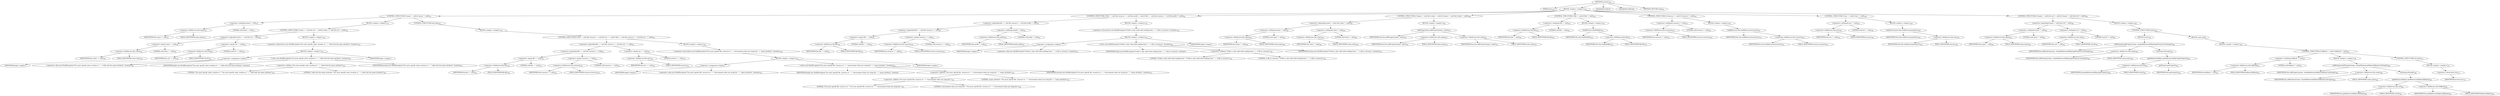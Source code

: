digraph "execute" {  
"408" [label = <(METHOD,execute)<SUB>326</SUB>> ]
"38" [label = <(PARAM,this)<SUB>326</SUB>> ]
"409" [label = <(BLOCK,&lt;empty&gt;,&lt;empty&gt;)<SUB>326</SUB>> ]
"410" [label = <(CONTROL_STRUCTURE,if (name != null),if (name != null))<SUB>327</SUB>> ]
"411" [label = <(&lt;operator&gt;.notEquals,name != null)<SUB>327</SUB>> ]
"412" [label = <(&lt;operator&gt;.fieldAccess,this.name)<SUB>327</SUB>> ]
"413" [label = <(IDENTIFIER,this,name != null)<SUB>327</SUB>> ]
"414" [label = <(FIELD_IDENTIFIER,name,name)<SUB>327</SUB>> ]
"415" [label = <(LITERAL,null,name != null)<SUB>327</SUB>> ]
"416" [label = <(BLOCK,&lt;empty&gt;,&lt;empty&gt;)<SUB>327</SUB>> ]
"417" [label = <(CONTROL_STRUCTURE,if (value == null &amp;&amp; ref == null),if (value == null &amp;&amp; ref == null))<SUB>328</SUB>> ]
"418" [label = <(&lt;operator&gt;.logicalAnd,value == null &amp;&amp; ref == null)<SUB>328</SUB>> ]
"419" [label = <(&lt;operator&gt;.equals,value == null)<SUB>328</SUB>> ]
"420" [label = <(&lt;operator&gt;.fieldAccess,this.value)<SUB>328</SUB>> ]
"421" [label = <(IDENTIFIER,this,value == null)<SUB>328</SUB>> ]
"422" [label = <(FIELD_IDENTIFIER,value,value)<SUB>328</SUB>> ]
"423" [label = <(LITERAL,null,value == null)<SUB>328</SUB>> ]
"424" [label = <(&lt;operator&gt;.equals,ref == null)<SUB>328</SUB>> ]
"425" [label = <(&lt;operator&gt;.fieldAccess,this.ref)<SUB>328</SUB>> ]
"426" [label = <(IDENTIFIER,this,ref == null)<SUB>328</SUB>> ]
"427" [label = <(FIELD_IDENTIFIER,ref,ref)<SUB>328</SUB>> ]
"428" [label = <(LITERAL,null,ref == null)<SUB>328</SUB>> ]
"429" [label = <(BLOCK,&lt;empty&gt;,&lt;empty&gt;)<SUB>328</SUB>> ]
"430" [label = <(&lt;operator&gt;.throw,throw new BuildException(&quot;You must specify value, location or &quot; + &quot;refid with the name attribute&quot;, location);)<SUB>329</SUB>> ]
"431" [label = <(BLOCK,&lt;empty&gt;,&lt;empty&gt;)<SUB>329</SUB>> ]
"432" [label = <(&lt;operator&gt;.assignment,&lt;empty&gt;)> ]
"433" [label = <(IDENTIFIER,$obj1,&lt;empty&gt;)> ]
"434" [label = <(&lt;operator&gt;.alloc,new BuildException(&quot;You must specify value, location or &quot; + &quot;refid with the name attribute&quot;, location))<SUB>329</SUB>> ]
"435" [label = <(&lt;init&gt;,new BuildException(&quot;You must specify value, location or &quot; + &quot;refid with the name attribute&quot;, location))<SUB>329</SUB>> ]
"436" [label = <(IDENTIFIER,$obj1,new BuildException(&quot;You must specify value, location or &quot; + &quot;refid with the name attribute&quot;, location))> ]
"437" [label = <(&lt;operator&gt;.addition,&quot;You must specify value, location or &quot; + &quot;refid with the name attribute&quot;)<SUB>329</SUB>> ]
"438" [label = <(LITERAL,&quot;You must specify value, location or &quot;,&quot;You must specify value, location or &quot; + &quot;refid with the name attribute&quot;)<SUB>329</SUB>> ]
"439" [label = <(LITERAL,&quot;refid with the name attribute&quot;,&quot;You must specify value, location or &quot; + &quot;refid with the name attribute&quot;)<SUB>330</SUB>> ]
"440" [label = <(IDENTIFIER,location,new BuildException(&quot;You must specify value, location or &quot; + &quot;refid with the name attribute&quot;, location))<SUB>331</SUB>> ]
"441" [label = <(IDENTIFIER,$obj1,&lt;empty&gt;)> ]
"442" [label = <(CONTROL_STRUCTURE,else,else)<SUB>333</SUB>> ]
"443" [label = <(BLOCK,&lt;empty&gt;,&lt;empty&gt;)<SUB>333</SUB>> ]
"444" [label = <(CONTROL_STRUCTURE,if (file == null &amp;&amp; resource == null &amp;&amp; env == null),if (file == null &amp;&amp; resource == null &amp;&amp; env == null))<SUB>334</SUB>> ]
"445" [label = <(&lt;operator&gt;.logicalAnd,file == null &amp;&amp; resource == null &amp;&amp; env == null)<SUB>334</SUB>> ]
"446" [label = <(&lt;operator&gt;.logicalAnd,file == null &amp;&amp; resource == null)<SUB>334</SUB>> ]
"447" [label = <(&lt;operator&gt;.equals,file == null)<SUB>334</SUB>> ]
"448" [label = <(&lt;operator&gt;.fieldAccess,this.file)<SUB>334</SUB>> ]
"449" [label = <(IDENTIFIER,this,file == null)<SUB>334</SUB>> ]
"450" [label = <(FIELD_IDENTIFIER,file,file)<SUB>334</SUB>> ]
"451" [label = <(LITERAL,null,file == null)<SUB>334</SUB>> ]
"452" [label = <(&lt;operator&gt;.equals,resource == null)<SUB>334</SUB>> ]
"453" [label = <(&lt;operator&gt;.fieldAccess,this.resource)<SUB>334</SUB>> ]
"454" [label = <(IDENTIFIER,this,resource == null)<SUB>334</SUB>> ]
"455" [label = <(FIELD_IDENTIFIER,resource,resource)<SUB>334</SUB>> ]
"456" [label = <(LITERAL,null,resource == null)<SUB>334</SUB>> ]
"457" [label = <(&lt;operator&gt;.equals,env == null)<SUB>334</SUB>> ]
"458" [label = <(&lt;operator&gt;.fieldAccess,this.env)<SUB>334</SUB>> ]
"459" [label = <(IDENTIFIER,this,env == null)<SUB>334</SUB>> ]
"460" [label = <(FIELD_IDENTIFIER,env,env)<SUB>334</SUB>> ]
"461" [label = <(LITERAL,null,env == null)<SUB>334</SUB>> ]
"462" [label = <(BLOCK,&lt;empty&gt;,&lt;empty&gt;)<SUB>334</SUB>> ]
"463" [label = <(&lt;operator&gt;.throw,throw new BuildException(&quot;You must specify file, resource or &quot; + &quot;environment when not using the &quot; + &quot;name attribute&quot;, location);)<SUB>335</SUB>> ]
"464" [label = <(BLOCK,&lt;empty&gt;,&lt;empty&gt;)<SUB>335</SUB>> ]
"465" [label = <(&lt;operator&gt;.assignment,&lt;empty&gt;)> ]
"466" [label = <(IDENTIFIER,$obj2,&lt;empty&gt;)> ]
"467" [label = <(&lt;operator&gt;.alloc,new BuildException(&quot;You must specify file, resource or &quot; + &quot;environment when not using the &quot; + &quot;name attribute&quot;, location))<SUB>335</SUB>> ]
"468" [label = <(&lt;init&gt;,new BuildException(&quot;You must specify file, resource or &quot; + &quot;environment when not using the &quot; + &quot;name attribute&quot;, location))<SUB>335</SUB>> ]
"469" [label = <(IDENTIFIER,$obj2,new BuildException(&quot;You must specify file, resource or &quot; + &quot;environment when not using the &quot; + &quot;name attribute&quot;, location))> ]
"470" [label = <(&lt;operator&gt;.addition,&quot;You must specify file, resource or &quot; + &quot;environment when not using the &quot; + &quot;name attribute&quot;)<SUB>335</SUB>> ]
"471" [label = <(&lt;operator&gt;.addition,&quot;You must specify file, resource or &quot; + &quot;environment when not using the &quot;)<SUB>335</SUB>> ]
"472" [label = <(LITERAL,&quot;You must specify file, resource or &quot;,&quot;You must specify file, resource or &quot; + &quot;environment when not using the &quot;)<SUB>335</SUB>> ]
"473" [label = <(LITERAL,&quot;environment when not using the &quot;,&quot;You must specify file, resource or &quot; + &quot;environment when not using the &quot;)<SUB>336</SUB>> ]
"474" [label = <(LITERAL,&quot;name attribute&quot;,&quot;You must specify file, resource or &quot; + &quot;environment when not using the &quot; + &quot;name attribute&quot;)<SUB>337</SUB>> ]
"475" [label = <(IDENTIFIER,location,new BuildException(&quot;You must specify file, resource or &quot; + &quot;environment when not using the &quot; + &quot;name attribute&quot;, location))<SUB>337</SUB>> ]
"476" [label = <(IDENTIFIER,$obj2,&lt;empty&gt;)> ]
"477" [label = <(CONTROL_STRUCTURE,if (file == null &amp;&amp; resource == null &amp;&amp; prefix != null),if (file == null &amp;&amp; resource == null &amp;&amp; prefix != null))<SUB>341</SUB>> ]
"478" [label = <(&lt;operator&gt;.logicalAnd,file == null &amp;&amp; resource == null &amp;&amp; prefix != null)<SUB>341</SUB>> ]
"479" [label = <(&lt;operator&gt;.logicalAnd,file == null &amp;&amp; resource == null)<SUB>341</SUB>> ]
"480" [label = <(&lt;operator&gt;.equals,file == null)<SUB>341</SUB>> ]
"481" [label = <(&lt;operator&gt;.fieldAccess,this.file)<SUB>341</SUB>> ]
"482" [label = <(IDENTIFIER,this,file == null)<SUB>341</SUB>> ]
"483" [label = <(FIELD_IDENTIFIER,file,file)<SUB>341</SUB>> ]
"484" [label = <(LITERAL,null,file == null)<SUB>341</SUB>> ]
"485" [label = <(&lt;operator&gt;.equals,resource == null)<SUB>341</SUB>> ]
"486" [label = <(&lt;operator&gt;.fieldAccess,this.resource)<SUB>341</SUB>> ]
"487" [label = <(IDENTIFIER,this,resource == null)<SUB>341</SUB>> ]
"488" [label = <(FIELD_IDENTIFIER,resource,resource)<SUB>341</SUB>> ]
"489" [label = <(LITERAL,null,resource == null)<SUB>341</SUB>> ]
"490" [label = <(&lt;operator&gt;.notEquals,prefix != null)<SUB>341</SUB>> ]
"491" [label = <(&lt;operator&gt;.fieldAccess,this.prefix)<SUB>341</SUB>> ]
"492" [label = <(IDENTIFIER,this,prefix != null)<SUB>341</SUB>> ]
"493" [label = <(FIELD_IDENTIFIER,prefix,prefix)<SUB>341</SUB>> ]
"494" [label = <(LITERAL,null,prefix != null)<SUB>341</SUB>> ]
"495" [label = <(BLOCK,&lt;empty&gt;,&lt;empty&gt;)<SUB>341</SUB>> ]
"496" [label = <(&lt;operator&gt;.throw,throw new BuildException(&quot;Prefix is only valid when loading from &quot; + &quot;a file or resource&quot;, location);)<SUB>342</SUB>> ]
"497" [label = <(BLOCK,&lt;empty&gt;,&lt;empty&gt;)<SUB>342</SUB>> ]
"498" [label = <(&lt;operator&gt;.assignment,&lt;empty&gt;)> ]
"499" [label = <(IDENTIFIER,$obj3,&lt;empty&gt;)> ]
"500" [label = <(&lt;operator&gt;.alloc,new BuildException(&quot;Prefix is only valid when loading from &quot; + &quot;a file or resource&quot;, location))<SUB>342</SUB>> ]
"501" [label = <(&lt;init&gt;,new BuildException(&quot;Prefix is only valid when loading from &quot; + &quot;a file or resource&quot;, location))<SUB>342</SUB>> ]
"502" [label = <(IDENTIFIER,$obj3,new BuildException(&quot;Prefix is only valid when loading from &quot; + &quot;a file or resource&quot;, location))> ]
"503" [label = <(&lt;operator&gt;.addition,&quot;Prefix is only valid when loading from &quot; + &quot;a file or resource&quot;)<SUB>342</SUB>> ]
"504" [label = <(LITERAL,&quot;Prefix is only valid when loading from &quot;,&quot;Prefix is only valid when loading from &quot; + &quot;a file or resource&quot;)<SUB>342</SUB>> ]
"505" [label = <(LITERAL,&quot;a file or resource&quot;,&quot;Prefix is only valid when loading from &quot; + &quot;a file or resource&quot;)<SUB>343</SUB>> ]
"506" [label = <(IDENTIFIER,location,new BuildException(&quot;Prefix is only valid when loading from &quot; + &quot;a file or resource&quot;, location))<SUB>343</SUB>> ]
"507" [label = <(IDENTIFIER,$obj3,&lt;empty&gt;)> ]
"508" [label = <(CONTROL_STRUCTURE,if ((name != null) &amp;&amp; (value != null)),if ((name != null) &amp;&amp; (value != null)))<SUB>346</SUB>> ]
"509" [label = <(&lt;operator&gt;.logicalAnd,(name != null) &amp;&amp; (value != null))<SUB>346</SUB>> ]
"510" [label = <(&lt;operator&gt;.notEquals,name != null)<SUB>346</SUB>> ]
"511" [label = <(&lt;operator&gt;.fieldAccess,this.name)<SUB>346</SUB>> ]
"512" [label = <(IDENTIFIER,this,name != null)<SUB>346</SUB>> ]
"513" [label = <(FIELD_IDENTIFIER,name,name)<SUB>346</SUB>> ]
"514" [label = <(LITERAL,null,name != null)<SUB>346</SUB>> ]
"515" [label = <(&lt;operator&gt;.notEquals,value != null)<SUB>346</SUB>> ]
"516" [label = <(&lt;operator&gt;.fieldAccess,this.value)<SUB>346</SUB>> ]
"517" [label = <(IDENTIFIER,this,value != null)<SUB>346</SUB>> ]
"518" [label = <(FIELD_IDENTIFIER,value,value)<SUB>346</SUB>> ]
"519" [label = <(LITERAL,null,value != null)<SUB>346</SUB>> ]
"520" [label = <(BLOCK,&lt;empty&gt;,&lt;empty&gt;)<SUB>346</SUB>> ]
"521" [label = <(addProperty,this.addProperty(name, value))<SUB>347</SUB>> ]
"37" [label = <(IDENTIFIER,this,this.addProperty(name, value))<SUB>347</SUB>> ]
"522" [label = <(&lt;operator&gt;.fieldAccess,this.name)<SUB>347</SUB>> ]
"523" [label = <(IDENTIFIER,this,this.addProperty(name, value))<SUB>347</SUB>> ]
"524" [label = <(FIELD_IDENTIFIER,name,name)<SUB>347</SUB>> ]
"525" [label = <(&lt;operator&gt;.fieldAccess,this.value)<SUB>347</SUB>> ]
"526" [label = <(IDENTIFIER,this,this.addProperty(name, value))<SUB>347</SUB>> ]
"527" [label = <(FIELD_IDENTIFIER,value,value)<SUB>347</SUB>> ]
"528" [label = <(CONTROL_STRUCTURE,if (file != null),if (file != null))<SUB>350</SUB>> ]
"529" [label = <(&lt;operator&gt;.notEquals,file != null)<SUB>350</SUB>> ]
"530" [label = <(&lt;operator&gt;.fieldAccess,this.file)<SUB>350</SUB>> ]
"531" [label = <(IDENTIFIER,this,file != null)<SUB>350</SUB>> ]
"532" [label = <(FIELD_IDENTIFIER,file,file)<SUB>350</SUB>> ]
"533" [label = <(LITERAL,null,file != null)<SUB>350</SUB>> ]
"534" [label = <(BLOCK,&lt;empty&gt;,&lt;empty&gt;)<SUB>350</SUB>> ]
"535" [label = <(loadFile,this.loadFile(file))<SUB>351</SUB>> ]
"39" [label = <(IDENTIFIER,this,this.loadFile(file))<SUB>351</SUB>> ]
"536" [label = <(&lt;operator&gt;.fieldAccess,this.file)<SUB>351</SUB>> ]
"537" [label = <(IDENTIFIER,this,this.loadFile(file))<SUB>351</SUB>> ]
"538" [label = <(FIELD_IDENTIFIER,file,file)<SUB>351</SUB>> ]
"539" [label = <(CONTROL_STRUCTURE,if (resource != null),if (resource != null))<SUB>354</SUB>> ]
"540" [label = <(&lt;operator&gt;.notEquals,resource != null)<SUB>354</SUB>> ]
"541" [label = <(&lt;operator&gt;.fieldAccess,this.resource)<SUB>354</SUB>> ]
"542" [label = <(IDENTIFIER,this,resource != null)<SUB>354</SUB>> ]
"543" [label = <(FIELD_IDENTIFIER,resource,resource)<SUB>354</SUB>> ]
"544" [label = <(LITERAL,null,resource != null)<SUB>354</SUB>> ]
"545" [label = <(BLOCK,&lt;empty&gt;,&lt;empty&gt;)<SUB>354</SUB>> ]
"546" [label = <(loadResource,this.loadResource(resource))<SUB>355</SUB>> ]
"40" [label = <(IDENTIFIER,this,this.loadResource(resource))<SUB>355</SUB>> ]
"547" [label = <(&lt;operator&gt;.fieldAccess,this.resource)<SUB>355</SUB>> ]
"548" [label = <(IDENTIFIER,this,this.loadResource(resource))<SUB>355</SUB>> ]
"549" [label = <(FIELD_IDENTIFIER,resource,resource)<SUB>355</SUB>> ]
"550" [label = <(CONTROL_STRUCTURE,if (env != null),if (env != null))<SUB>358</SUB>> ]
"551" [label = <(&lt;operator&gt;.notEquals,env != null)<SUB>358</SUB>> ]
"552" [label = <(&lt;operator&gt;.fieldAccess,this.env)<SUB>358</SUB>> ]
"553" [label = <(IDENTIFIER,this,env != null)<SUB>358</SUB>> ]
"554" [label = <(FIELD_IDENTIFIER,env,env)<SUB>358</SUB>> ]
"555" [label = <(LITERAL,null,env != null)<SUB>358</SUB>> ]
"556" [label = <(BLOCK,&lt;empty&gt;,&lt;empty&gt;)<SUB>358</SUB>> ]
"557" [label = <(loadEnvironment,this.loadEnvironment(env))<SUB>359</SUB>> ]
"41" [label = <(IDENTIFIER,this,this.loadEnvironment(env))<SUB>359</SUB>> ]
"558" [label = <(&lt;operator&gt;.fieldAccess,this.env)<SUB>359</SUB>> ]
"559" [label = <(IDENTIFIER,this,this.loadEnvironment(env))<SUB>359</SUB>> ]
"560" [label = <(FIELD_IDENTIFIER,env,env)<SUB>359</SUB>> ]
"561" [label = <(CONTROL_STRUCTURE,if ((name != null) &amp;&amp; (ref != null)),if ((name != null) &amp;&amp; (ref != null)))<SUB>362</SUB>> ]
"562" [label = <(&lt;operator&gt;.logicalAnd,(name != null) &amp;&amp; (ref != null))<SUB>362</SUB>> ]
"563" [label = <(&lt;operator&gt;.notEquals,name != null)<SUB>362</SUB>> ]
"564" [label = <(&lt;operator&gt;.fieldAccess,this.name)<SUB>362</SUB>> ]
"565" [label = <(IDENTIFIER,this,name != null)<SUB>362</SUB>> ]
"566" [label = <(FIELD_IDENTIFIER,name,name)<SUB>362</SUB>> ]
"567" [label = <(LITERAL,null,name != null)<SUB>362</SUB>> ]
"568" [label = <(&lt;operator&gt;.notEquals,ref != null)<SUB>362</SUB>> ]
"569" [label = <(&lt;operator&gt;.fieldAccess,this.ref)<SUB>362</SUB>> ]
"570" [label = <(IDENTIFIER,this,ref != null)<SUB>362</SUB>> ]
"571" [label = <(FIELD_IDENTIFIER,ref,ref)<SUB>362</SUB>> ]
"572" [label = <(LITERAL,null,ref != null)<SUB>362</SUB>> ]
"573" [label = <(BLOCK,&lt;empty&gt;,&lt;empty&gt;)<SUB>362</SUB>> ]
"574" [label = <(CONTROL_STRUCTURE,try,try)<SUB>363</SUB>> ]
"575" [label = <(BLOCK,try,try)<SUB>363</SUB>> ]
"576" [label = <(addProperty,addProperty(name, ref.getReferencedObject(getProject()).toString()))<SUB>364</SUB>> ]
"43" [label = <(IDENTIFIER,this,addProperty(name, ref.getReferencedObject(getProject()).toString()))<SUB>364</SUB>> ]
"577" [label = <(&lt;operator&gt;.fieldAccess,this.name)<SUB>364</SUB>> ]
"578" [label = <(IDENTIFIER,this,addProperty(name, ref.getReferencedObject(getProject()).toString()))<SUB>364</SUB>> ]
"579" [label = <(FIELD_IDENTIFIER,name,name)<SUB>364</SUB>> ]
"580" [label = <(toString,toString())<SUB>365</SUB>> ]
"581" [label = <(getReferencedObject,getReferencedObject(getProject()))<SUB>365</SUB>> ]
"582" [label = <(&lt;operator&gt;.fieldAccess,this.ref)<SUB>365</SUB>> ]
"583" [label = <(IDENTIFIER,this,getReferencedObject(getProject()))<SUB>365</SUB>> ]
"584" [label = <(FIELD_IDENTIFIER,ref,ref)<SUB>365</SUB>> ]
"585" [label = <(getProject,getProject())<SUB>365</SUB>> ]
"42" [label = <(IDENTIFIER,this,getProject())<SUB>365</SUB>> ]
"586" [label = <(BLOCK,catch,catch)> ]
"587" [label = <(BLOCK,&lt;empty&gt;,&lt;empty&gt;)<SUB>366</SUB>> ]
"588" [label = <(CONTROL_STRUCTURE,if (fallback != null),if (fallback != null))<SUB>367</SUB>> ]
"589" [label = <(&lt;operator&gt;.notEquals,fallback != null)<SUB>367</SUB>> ]
"590" [label = <(&lt;operator&gt;.fieldAccess,this.fallback)<SUB>367</SUB>> ]
"591" [label = <(IDENTIFIER,this,fallback != null)<SUB>367</SUB>> ]
"592" [label = <(FIELD_IDENTIFIER,fallback,fallback)<SUB>367</SUB>> ]
"593" [label = <(LITERAL,null,fallback != null)<SUB>367</SUB>> ]
"594" [label = <(BLOCK,&lt;empty&gt;,&lt;empty&gt;)<SUB>367</SUB>> ]
"595" [label = <(addProperty,addProperty(name, ref.getReferencedObject(fallback).toString()))<SUB>368</SUB>> ]
"44" [label = <(IDENTIFIER,this,addProperty(name, ref.getReferencedObject(fallback).toString()))<SUB>368</SUB>> ]
"596" [label = <(&lt;operator&gt;.fieldAccess,this.name)<SUB>368</SUB>> ]
"597" [label = <(IDENTIFIER,this,addProperty(name, ref.getReferencedObject(fallback).toString()))<SUB>368</SUB>> ]
"598" [label = <(FIELD_IDENTIFIER,name,name)<SUB>368</SUB>> ]
"599" [label = <(toString,toString())<SUB>369</SUB>> ]
"600" [label = <(getReferencedObject,getReferencedObject(fallback))<SUB>369</SUB>> ]
"601" [label = <(&lt;operator&gt;.fieldAccess,this.ref)<SUB>369</SUB>> ]
"602" [label = <(IDENTIFIER,this,getReferencedObject(fallback))<SUB>369</SUB>> ]
"603" [label = <(FIELD_IDENTIFIER,ref,ref)<SUB>369</SUB>> ]
"604" [label = <(&lt;operator&gt;.fieldAccess,this.fallback)<SUB>369</SUB>> ]
"605" [label = <(IDENTIFIER,this,getReferencedObject(fallback))<SUB>369</SUB>> ]
"606" [label = <(FIELD_IDENTIFIER,fallback,fallback)<SUB>369</SUB>> ]
"607" [label = <(CONTROL_STRUCTURE,else,else)<SUB>370</SUB>> ]
"608" [label = <(BLOCK,&lt;empty&gt;,&lt;empty&gt;)<SUB>370</SUB>> ]
"609" [label = <(&lt;operator&gt;.throw,throw be;)<SUB>371</SUB>> ]
"610" [label = <(IDENTIFIER,be,throw be;)<SUB>371</SUB>> ]
"611" [label = <(MODIFIER,PUBLIC)> ]
"612" [label = <(MODIFIER,VIRTUAL)> ]
"613" [label = <(METHOD_RETURN,void)<SUB>326</SUB>> ]
  "408" -> "38" 
  "408" -> "409" 
  "408" -> "611" 
  "408" -> "612" 
  "408" -> "613" 
  "409" -> "410" 
  "409" -> "477" 
  "409" -> "508" 
  "409" -> "528" 
  "409" -> "539" 
  "409" -> "550" 
  "409" -> "561" 
  "410" -> "411" 
  "410" -> "416" 
  "410" -> "442" 
  "411" -> "412" 
  "411" -> "415" 
  "412" -> "413" 
  "412" -> "414" 
  "416" -> "417" 
  "417" -> "418" 
  "417" -> "429" 
  "418" -> "419" 
  "418" -> "424" 
  "419" -> "420" 
  "419" -> "423" 
  "420" -> "421" 
  "420" -> "422" 
  "424" -> "425" 
  "424" -> "428" 
  "425" -> "426" 
  "425" -> "427" 
  "429" -> "430" 
  "430" -> "431" 
  "431" -> "432" 
  "431" -> "435" 
  "431" -> "441" 
  "432" -> "433" 
  "432" -> "434" 
  "435" -> "436" 
  "435" -> "437" 
  "435" -> "440" 
  "437" -> "438" 
  "437" -> "439" 
  "442" -> "443" 
  "443" -> "444" 
  "444" -> "445" 
  "444" -> "462" 
  "445" -> "446" 
  "445" -> "457" 
  "446" -> "447" 
  "446" -> "452" 
  "447" -> "448" 
  "447" -> "451" 
  "448" -> "449" 
  "448" -> "450" 
  "452" -> "453" 
  "452" -> "456" 
  "453" -> "454" 
  "453" -> "455" 
  "457" -> "458" 
  "457" -> "461" 
  "458" -> "459" 
  "458" -> "460" 
  "462" -> "463" 
  "463" -> "464" 
  "464" -> "465" 
  "464" -> "468" 
  "464" -> "476" 
  "465" -> "466" 
  "465" -> "467" 
  "468" -> "469" 
  "468" -> "470" 
  "468" -> "475" 
  "470" -> "471" 
  "470" -> "474" 
  "471" -> "472" 
  "471" -> "473" 
  "477" -> "478" 
  "477" -> "495" 
  "478" -> "479" 
  "478" -> "490" 
  "479" -> "480" 
  "479" -> "485" 
  "480" -> "481" 
  "480" -> "484" 
  "481" -> "482" 
  "481" -> "483" 
  "485" -> "486" 
  "485" -> "489" 
  "486" -> "487" 
  "486" -> "488" 
  "490" -> "491" 
  "490" -> "494" 
  "491" -> "492" 
  "491" -> "493" 
  "495" -> "496" 
  "496" -> "497" 
  "497" -> "498" 
  "497" -> "501" 
  "497" -> "507" 
  "498" -> "499" 
  "498" -> "500" 
  "501" -> "502" 
  "501" -> "503" 
  "501" -> "506" 
  "503" -> "504" 
  "503" -> "505" 
  "508" -> "509" 
  "508" -> "520" 
  "509" -> "510" 
  "509" -> "515" 
  "510" -> "511" 
  "510" -> "514" 
  "511" -> "512" 
  "511" -> "513" 
  "515" -> "516" 
  "515" -> "519" 
  "516" -> "517" 
  "516" -> "518" 
  "520" -> "521" 
  "521" -> "37" 
  "521" -> "522" 
  "521" -> "525" 
  "522" -> "523" 
  "522" -> "524" 
  "525" -> "526" 
  "525" -> "527" 
  "528" -> "529" 
  "528" -> "534" 
  "529" -> "530" 
  "529" -> "533" 
  "530" -> "531" 
  "530" -> "532" 
  "534" -> "535" 
  "535" -> "39" 
  "535" -> "536" 
  "536" -> "537" 
  "536" -> "538" 
  "539" -> "540" 
  "539" -> "545" 
  "540" -> "541" 
  "540" -> "544" 
  "541" -> "542" 
  "541" -> "543" 
  "545" -> "546" 
  "546" -> "40" 
  "546" -> "547" 
  "547" -> "548" 
  "547" -> "549" 
  "550" -> "551" 
  "550" -> "556" 
  "551" -> "552" 
  "551" -> "555" 
  "552" -> "553" 
  "552" -> "554" 
  "556" -> "557" 
  "557" -> "41" 
  "557" -> "558" 
  "558" -> "559" 
  "558" -> "560" 
  "561" -> "562" 
  "561" -> "573" 
  "562" -> "563" 
  "562" -> "568" 
  "563" -> "564" 
  "563" -> "567" 
  "564" -> "565" 
  "564" -> "566" 
  "568" -> "569" 
  "568" -> "572" 
  "569" -> "570" 
  "569" -> "571" 
  "573" -> "574" 
  "574" -> "575" 
  "574" -> "586" 
  "575" -> "576" 
  "576" -> "43" 
  "576" -> "577" 
  "576" -> "580" 
  "577" -> "578" 
  "577" -> "579" 
  "580" -> "581" 
  "581" -> "582" 
  "581" -> "585" 
  "582" -> "583" 
  "582" -> "584" 
  "585" -> "42" 
  "586" -> "587" 
  "587" -> "588" 
  "588" -> "589" 
  "588" -> "594" 
  "588" -> "607" 
  "589" -> "590" 
  "589" -> "593" 
  "590" -> "591" 
  "590" -> "592" 
  "594" -> "595" 
  "595" -> "44" 
  "595" -> "596" 
  "595" -> "599" 
  "596" -> "597" 
  "596" -> "598" 
  "599" -> "600" 
  "600" -> "601" 
  "600" -> "604" 
  "601" -> "602" 
  "601" -> "603" 
  "604" -> "605" 
  "604" -> "606" 
  "607" -> "608" 
  "608" -> "609" 
  "609" -> "610" 
}
